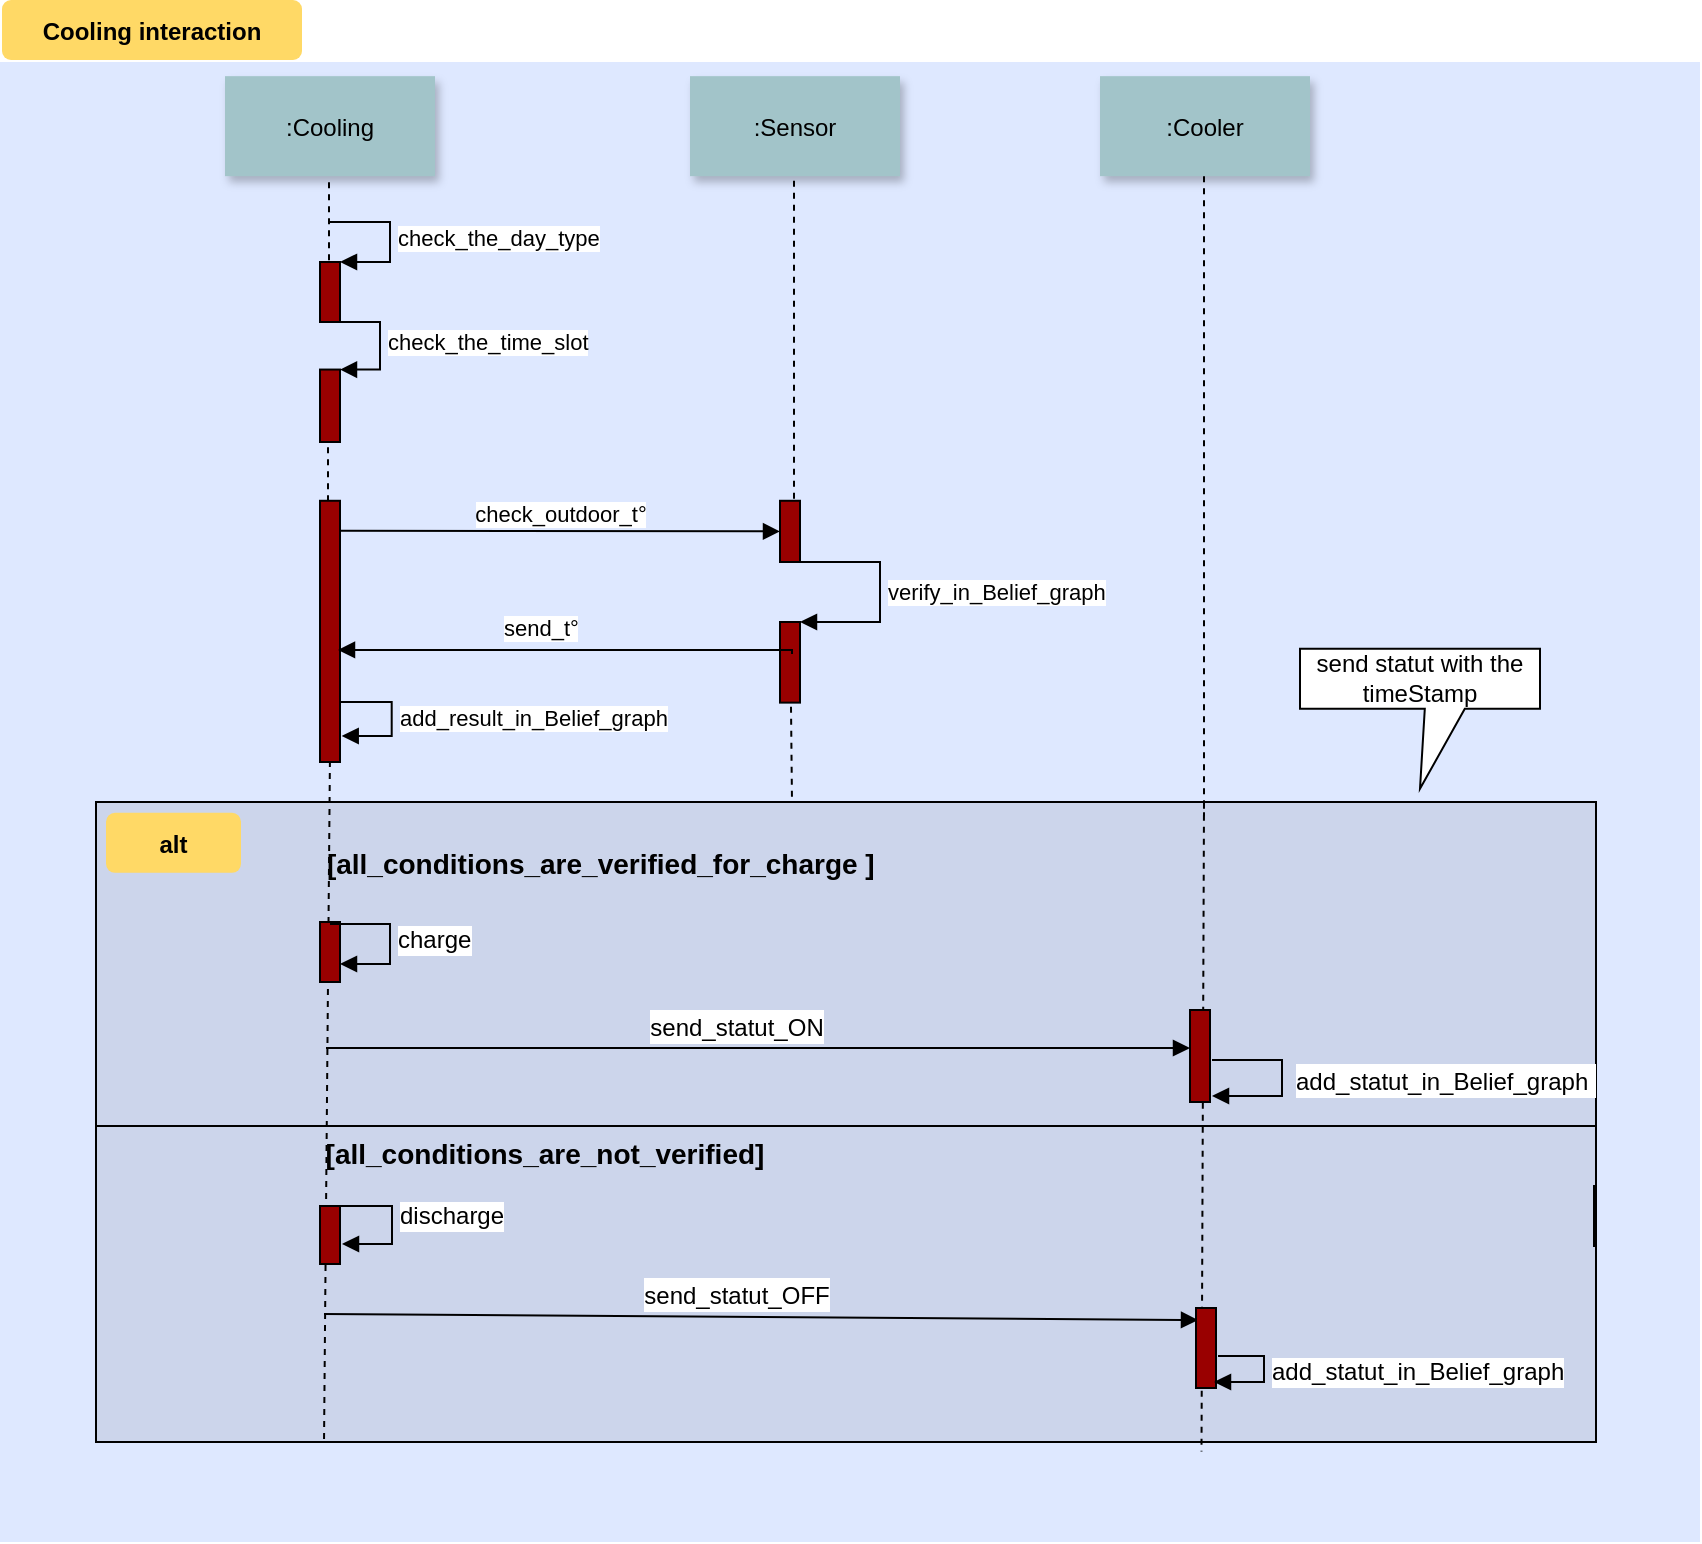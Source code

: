 <mxfile version="20.0.3" type="github" pages="4">
  <diagram name="Page-1" id="9361dd3d-8414-5efd-6122-117bd74ce7a7">
    <mxGraphModel dx="1007" dy="699" grid="1" gridSize="10" guides="1" tooltips="1" connect="1" arrows="1" fold="1" page="0" pageScale="1.5" pageWidth="826" pageHeight="1169" background="none" math="0" shadow="0">
      <root>
        <mxCell id="0" />
        <mxCell id="1" parent="0" />
        <mxCell id="69" value="" style="fillColor=#DEE8FF;strokeColor=none" parent="1" vertex="1">
          <mxGeometry x="40" y="80" width="850" height="740" as="geometry" />
        </mxCell>
        <mxCell id="20" value="" style="fillColor=#CCD5EB" parent="1" vertex="1">
          <mxGeometry x="88" y="450" width="750" height="320" as="geometry" />
        </mxCell>
        <mxCell id="4" value=":Cooling" style="shadow=1;fillColor=#A2C4C9;strokeColor=none" parent="1" vertex="1">
          <mxGeometry x="152.5" y="87.08" width="105" height="50" as="geometry" />
        </mxCell>
        <mxCell id="6" value="" style="fillColor=#990000;strokeColor=#000000;" parent="1" vertex="1">
          <mxGeometry x="430" y="299.39" width="10" height="30.61" as="geometry" />
        </mxCell>
        <mxCell id="7" value=":Sensor" style="shadow=1;fillColor=#A2C4C9;strokeColor=none" parent="1" vertex="1">
          <mxGeometry x="385" y="87.08" width="105" height="50" as="geometry" />
        </mxCell>
        <mxCell id="8" value="" style="edgeStyle=none;endArrow=none;dashed=1" parent="1" edge="1">
          <mxGeometry x="306.335" y="164.39" width="100" height="100" as="geometry">
            <mxPoint x="437" y="139.39" as="sourcePoint" />
            <mxPoint x="437" y="299.39" as="targetPoint" />
            <Array as="points">
              <mxPoint x="437" y="219.39" />
            </Array>
          </mxGeometry>
        </mxCell>
        <mxCell id="15" value=":Cooler" style="shadow=1;fillColor=#A2C4C9;strokeColor=none" parent="1" vertex="1">
          <mxGeometry x="590.004" y="87.08" width="105" height="50" as="geometry" />
        </mxCell>
        <mxCell id="71" value="Cooling interaction" style="rounded=1;fontStyle=1;fillColor=#FFD966;strokeColor=none" parent="1" vertex="1">
          <mxGeometry x="41" y="49" width="150" height="30" as="geometry" />
        </mxCell>
        <mxCell id="KWaYDghVdsMkwN6aYNVy-91" value="" style="html=1;points=[];perimeter=orthogonalPerimeter;strokeColor=#000000;fillColor=#990000;" parent="1" vertex="1">
          <mxGeometry x="200" y="180" width="10" height="30" as="geometry" />
        </mxCell>
        <mxCell id="KWaYDghVdsMkwN6aYNVy-92" value="check_the_day_type" style="edgeStyle=orthogonalEdgeStyle;html=1;align=left;spacingLeft=2;endArrow=block;rounded=0;entryX=1;entryY=0;" parent="1" target="KWaYDghVdsMkwN6aYNVy-91" edge="1">
          <mxGeometry relative="1" as="geometry">
            <mxPoint x="205" y="160" as="sourcePoint" />
            <Array as="points">
              <mxPoint x="205" y="160" />
              <mxPoint x="235" y="160" />
              <mxPoint x="235" y="180" />
            </Array>
          </mxGeometry>
        </mxCell>
        <mxCell id="KWaYDghVdsMkwN6aYNVy-96" value="" style="html=1;points=[];perimeter=orthogonalPerimeter;strokeColor=#000000;fillColor=#990000;" parent="1" vertex="1">
          <mxGeometry x="200" y="233.78" width="10" height="36.22" as="geometry" />
        </mxCell>
        <mxCell id="KWaYDghVdsMkwN6aYNVy-97" value="check_the_time_slot" style="edgeStyle=orthogonalEdgeStyle;html=1;align=left;spacingLeft=2;endArrow=block;rounded=0;entryX=1;entryY=0;fillColor=#990000;" parent="1" target="KWaYDghVdsMkwN6aYNVy-96" edge="1">
          <mxGeometry relative="1" as="geometry">
            <mxPoint x="205" y="210" as="sourcePoint" />
            <Array as="points">
              <mxPoint x="230" y="210" />
              <mxPoint x="230" y="234" />
            </Array>
          </mxGeometry>
        </mxCell>
        <mxCell id="KWaYDghVdsMkwN6aYNVy-99" value="" style="html=1;points=[];perimeter=orthogonalPerimeter;strokeColor=#000000;fillColor=#990000;" parent="1" vertex="1">
          <mxGeometry x="200" y="299.39" width="10" height="130.61" as="geometry" />
        </mxCell>
        <mxCell id="KWaYDghVdsMkwN6aYNVy-100" value="" style="edgeStyle=none;dashed=1;endArrow=none;exitX=0.4;exitY=1.073;exitDx=0;exitDy=0;exitPerimeter=0;" parent="1" source="KWaYDghVdsMkwN6aYNVy-96" target="KWaYDghVdsMkwN6aYNVy-99" edge="1">
          <mxGeometry x="50" y="300" width="100" height="100" as="geometry">
            <mxPoint x="204" y="272.644" as="sourcePoint" />
            <mxPoint x="204.535" y="399.16" as="targetPoint" />
          </mxGeometry>
        </mxCell>
        <mxCell id="KWaYDghVdsMkwN6aYNVy-106" value="check_outdoor_t°" style="html=1;verticalAlign=bottom;endArrow=block;rounded=0;fillColor=#990000;entryX=0;entryY=0.5;entryDx=0;entryDy=0;" parent="1" target="6" edge="1">
          <mxGeometry width="80" relative="1" as="geometry">
            <mxPoint x="210" y="314.39" as="sourcePoint" />
            <mxPoint x="390" y="314" as="targetPoint" />
          </mxGeometry>
        </mxCell>
        <mxCell id="KWaYDghVdsMkwN6aYNVy-110" value="" style="html=1;points=[];perimeter=orthogonalPerimeter;strokeColor=#000000;fillColor=#990000;" parent="1" vertex="1">
          <mxGeometry x="430" y="360" width="10" height="40.31" as="geometry" />
        </mxCell>
        <mxCell id="KWaYDghVdsMkwN6aYNVy-111" value="verify_in_Belief_graph" style="edgeStyle=orthogonalEdgeStyle;html=1;align=left;spacingLeft=2;endArrow=block;rounded=0;entryX=1;entryY=0;fillColor=#990000;" parent="1" target="KWaYDghVdsMkwN6aYNVy-110" edge="1">
          <mxGeometry relative="1" as="geometry">
            <mxPoint x="440" y="330" as="sourcePoint" />
            <Array as="points">
              <mxPoint x="480" y="330" />
              <mxPoint x="480" y="360" />
            </Array>
          </mxGeometry>
        </mxCell>
        <mxCell id="KWaYDghVdsMkwN6aYNVy-112" value="send_t°" style="endArrow=block;endFill=1;html=1;edgeStyle=orthogonalEdgeStyle;align=left;verticalAlign=top;rounded=0;fillColor=#990000;exitX=0.9;exitY=0.397;exitDx=0;exitDy=0;exitPerimeter=0;entryX=1.2;entryY=0.571;entryDx=0;entryDy=0;entryPerimeter=0;" parent="1" edge="1">
          <mxGeometry x="0.293" y="-24" relative="1" as="geometry">
            <mxPoint x="436" y="376.003" as="sourcePoint" />
            <mxPoint x="209" y="373.968" as="targetPoint" />
            <Array as="points">
              <mxPoint x="436" y="374" />
            </Array>
            <mxPoint as="offset" />
          </mxGeometry>
        </mxCell>
        <mxCell id="KWaYDghVdsMkwN6aYNVy-116" value="add_result_in_Belief_graph" style="edgeStyle=orthogonalEdgeStyle;html=1;align=left;spacingLeft=2;endArrow=block;rounded=0;fillColor=#990000;" parent="1" edge="1">
          <mxGeometry relative="1" as="geometry">
            <mxPoint x="210.41" y="400" as="sourcePoint" />
            <Array as="points">
              <mxPoint x="235.85" y="400" />
              <mxPoint x="235.85" y="417" />
            </Array>
            <mxPoint x="210.85" y="417" as="targetPoint" />
          </mxGeometry>
        </mxCell>
        <mxCell id="KWaYDghVdsMkwN6aYNVy-124" value="" style="edgeStyle=none;dashed=1;endArrow=none;startArrow=none;" parent="1" edge="1">
          <mxGeometry x="51.5" y="-19.83" width="100" height="100" as="geometry">
            <mxPoint x="204.5" y="140.17" as="sourcePoint" />
            <mxPoint x="204.5" y="180.17" as="targetPoint" />
          </mxGeometry>
        </mxCell>
        <mxCell id="72" value="alt" style="rounded=1;fontStyle=1;fillColor=#FFD966;strokeColor=none" parent="1" vertex="1">
          <mxGeometry x="93" y="455.39" width="67.5" height="30" as="geometry" />
        </mxCell>
        <mxCell id="KWaYDghVdsMkwN6aYNVy-128" value="&lt;h1&gt;&lt;font style=&quot;font-size: 14px;&quot;&gt;&lt;span style=&quot;white-space: pre;&quot;&gt; &lt;span style=&quot;white-space: pre;&quot;&gt; &lt;/span&gt;&lt;/span&gt;[all_conditions_are_verified_for_charge ]&lt;/font&gt;&lt;/h1&gt;" style="text;html=1;resizable=0;autosize=1;align=center;verticalAlign=middle;points=[];fillColor=none;strokeColor=none;rounded=0;" parent="1" vertex="1">
          <mxGeometry x="156" y="443.39" width="360" height="70" as="geometry" />
        </mxCell>
        <mxCell id="KWaYDghVdsMkwN6aYNVy-134" value="" style="edgeStyle=none;endArrow=none;dashed=1;entryX=0.152;entryY=1.003;entryDx=0;entryDy=0;entryPerimeter=0;" parent="1" target="20" edge="1">
          <mxGeometry x="74.295" y="454.47" width="100" height="100" as="geometry">
            <mxPoint x="204.96" y="429.47" as="sourcePoint" />
            <mxPoint x="205" y="690" as="targetPoint" />
          </mxGeometry>
        </mxCell>
        <mxCell id="KWaYDghVdsMkwN6aYNVy-135" value="" style="edgeStyle=none;endArrow=none;dashed=1;exitX=0.55;exitY=1.05;exitDx=0;exitDy=0;exitPerimeter=0;" parent="1" source="KWaYDghVdsMkwN6aYNVy-110" edge="1">
          <mxGeometry x="271.335" y="420.12" width="100" height="100" as="geometry">
            <mxPoint x="402" y="395.12" as="sourcePoint" />
            <mxPoint x="436" y="450" as="targetPoint" />
          </mxGeometry>
        </mxCell>
        <mxCell id="KWaYDghVdsMkwN6aYNVy-136" value="" style="html=1;verticalAlign=bottom;endArrow=block;rounded=0;fontSize=14;fillColor=#990000;" parent="1" edge="1">
          <mxGeometry width="80" relative="1" as="geometry">
            <mxPoint x="203" y="573" as="sourcePoint" />
            <mxPoint x="635" y="573" as="targetPoint" />
          </mxGeometry>
        </mxCell>
        <mxCell id="KWaYDghVdsMkwN6aYNVy-139" value="&lt;font style=&quot;font-size: 12px;&quot;&gt;send_statut_ON&lt;/font&gt;" style="edgeLabel;html=1;align=center;verticalAlign=middle;resizable=0;points=[];fontSize=14;" parent="KWaYDghVdsMkwN6aYNVy-136" vertex="1" connectable="0">
          <mxGeometry x="-0.682" y="2" relative="1" as="geometry">
            <mxPoint x="136" y="-9" as="offset" />
          </mxGeometry>
        </mxCell>
        <mxCell id="KWaYDghVdsMkwN6aYNVy-137" value="" style="edgeStyle=none;endArrow=none;dashed=1;" parent="1" edge="1">
          <mxGeometry x="498.795" y="159.16" width="100" height="100" as="geometry">
            <mxPoint x="642" y="137.08" as="sourcePoint" />
            <mxPoint x="642" y="457.08" as="targetPoint" />
            <Array as="points">
              <mxPoint x="642" y="297.08" />
              <mxPoint x="642" y="407.08" />
            </Array>
          </mxGeometry>
        </mxCell>
        <mxCell id="KWaYDghVdsMkwN6aYNVy-138" value="" style="edgeStyle=none;endArrow=none;dashed=1;entryX=0.737;entryY=1.015;entryDx=0;entryDy=0;entryPerimeter=0;" parent="1" target="20" edge="1">
          <mxGeometry x="581.488" y="515.39" width="100" height="100" as="geometry">
            <mxPoint x="642" y="450.39" as="sourcePoint" />
            <mxPoint x="642" y="540" as="targetPoint" />
          </mxGeometry>
        </mxCell>
        <mxCell id="KWaYDghVdsMkwN6aYNVy-153" value="" style="endArrow=none;html=1;edgeStyle=orthogonalEdgeStyle;rounded=0;fontSize=12;fillColor=#990000;" parent="1" edge="1">
          <mxGeometry relative="1" as="geometry">
            <mxPoint x="88" y="612" as="sourcePoint" />
            <mxPoint x="838" y="672" as="targetPoint" />
            <Array as="points">
              <mxPoint x="838" y="612" />
              <mxPoint x="838" y="642" />
              <mxPoint x="837" y="642" />
            </Array>
          </mxGeometry>
        </mxCell>
        <mxCell id="KWaYDghVdsMkwN6aYNVy-160" value="&lt;h1&gt;&lt;font style=&quot;font-size: 14px;&quot;&gt;[all_conditions_are_not_verified]&lt;/font&gt;&lt;/h1&gt;" style="text;html=1;resizable=0;autosize=1;align=center;verticalAlign=middle;points=[];fillColor=none;strokeColor=none;rounded=0;fontSize=12;" parent="1" vertex="1">
          <mxGeometry x="192" y="588" width="240" height="70" as="geometry" />
        </mxCell>
        <mxCell id="KWaYDghVdsMkwN6aYNVy-161" value="" style="html=1;verticalAlign=bottom;endArrow=block;rounded=0;fontSize=14;fillColor=#990000;" parent="1" edge="1">
          <mxGeometry width="80" relative="1" as="geometry">
            <mxPoint x="202" y="706" as="sourcePoint" />
            <mxPoint x="639" y="709" as="targetPoint" />
          </mxGeometry>
        </mxCell>
        <mxCell id="KWaYDghVdsMkwN6aYNVy-162" value="&lt;font style=&quot;font-size: 12px;&quot;&gt;send_statut_OFF&lt;/font&gt;" style="edgeLabel;html=1;align=center;verticalAlign=middle;resizable=0;points=[];fontSize=14;" parent="KWaYDghVdsMkwN6aYNVy-161" vertex="1" connectable="0">
          <mxGeometry x="-0.682" y="2" relative="1" as="geometry">
            <mxPoint x="136" y="-9" as="offset" />
          </mxGeometry>
        </mxCell>
        <mxCell id="KWaYDghVdsMkwN6aYNVy-166" value="" style="html=1;points=[];perimeter=orthogonalPerimeter;fontSize=14;strokeColor=#000000;fillColor=#990000;" parent="1" vertex="1">
          <mxGeometry x="635" y="554" width="10" height="46" as="geometry" />
        </mxCell>
        <mxCell id="KWaYDghVdsMkwN6aYNVy-167" value="&lt;font style=&quot;font-size: 12px;&quot;&gt;add_statut_in_Belief_graph&lt;/font&gt;&amp;nbsp;" style="edgeStyle=orthogonalEdgeStyle;html=1;align=left;spacingLeft=2;endArrow=block;rounded=0;entryX=1;entryY=0;fontSize=14;fillColor=#990000;" parent="1" edge="1">
          <mxGeometry x="0.023" y="3" relative="1" as="geometry">
            <mxPoint x="646" y="579" as="sourcePoint" />
            <Array as="points">
              <mxPoint x="681" y="579" />
              <mxPoint x="681" y="597" />
            </Array>
            <mxPoint x="646" y="597" as="targetPoint" />
            <mxPoint as="offset" />
          </mxGeometry>
        </mxCell>
        <mxCell id="KWaYDghVdsMkwN6aYNVy-170" value="" style="html=1;points=[];perimeter=orthogonalPerimeter;fontSize=12;strokeColor=#000000;fillColor=#990000;" parent="1" vertex="1">
          <mxGeometry x="638" y="703" width="10" height="40" as="geometry" />
        </mxCell>
        <mxCell id="KWaYDghVdsMkwN6aYNVy-171" value="add_statut_in_Belief_graph" style="edgeStyle=orthogonalEdgeStyle;html=1;align=left;spacingLeft=2;endArrow=block;rounded=0;entryX=1;entryY=0;fontSize=12;fillColor=#990000;" parent="1" edge="1">
          <mxGeometry relative="1" as="geometry">
            <mxPoint x="649" y="727" as="sourcePoint" />
            <Array as="points">
              <mxPoint x="672" y="727" />
              <mxPoint x="672" y="740" />
            </Array>
            <mxPoint x="647" y="740" as="targetPoint" />
          </mxGeometry>
        </mxCell>
        <mxCell id="a3HRklHgAuPiqRUHubjU-73" value="" style="html=1;points=[];perimeter=orthogonalPerimeter;fillColor=#990000;" parent="1" vertex="1">
          <mxGeometry x="200" y="652" width="10" height="29" as="geometry" />
        </mxCell>
        <mxCell id="a3HRklHgAuPiqRUHubjU-74" value="&lt;font style=&quot;font-size: 12px;&quot;&gt;discharge&lt;/font&gt;" style="edgeStyle=orthogonalEdgeStyle;html=1;align=left;spacingLeft=2;endArrow=block;rounded=0;entryX=1;entryY=0;" parent="1" edge="1">
          <mxGeometry relative="1" as="geometry">
            <mxPoint x="201" y="652" as="sourcePoint" />
            <Array as="points">
              <mxPoint x="211" y="652" />
              <mxPoint x="236" y="652" />
              <mxPoint x="236" y="671" />
            </Array>
            <mxPoint x="211" y="671" as="targetPoint" />
          </mxGeometry>
        </mxCell>
        <mxCell id="a3HRklHgAuPiqRUHubjU-75" value="" style="html=1;points=[];perimeter=orthogonalPerimeter;fillColor=#990000;" parent="1" vertex="1">
          <mxGeometry x="200" y="510" width="10" height="30" as="geometry" />
        </mxCell>
        <mxCell id="a3HRklHgAuPiqRUHubjU-76" value="&lt;font style=&quot;font-size: 12px;&quot;&gt;charge&lt;/font&gt;" style="edgeStyle=orthogonalEdgeStyle;html=1;align=left;spacingLeft=2;endArrow=block;rounded=0;entryX=1;entryY=0;" parent="1" edge="1">
          <mxGeometry relative="1" as="geometry">
            <mxPoint x="205" y="511" as="sourcePoint" />
            <Array as="points">
              <mxPoint x="235" y="511" />
            </Array>
            <mxPoint x="210" y="531" as="targetPoint" />
          </mxGeometry>
        </mxCell>
        <mxCell id="gYqp3dGPUbctehR9Qz2K-74" value="send statut with the timeStamp" style="shape=callout;whiteSpace=wrap;html=1;perimeter=calloutPerimeter;fontSize=12;fillColor=#FFFFFF;size=40;position=0.52;" parent="1" vertex="1">
          <mxGeometry x="690" y="373.39" width="120" height="70" as="geometry" />
        </mxCell>
      </root>
    </mxGraphModel>
  </diagram>
  <diagram id="0Hnkepwca97X6Aeg9WFG" name="Page-2">
    <mxGraphModel dx="1007" dy="699" grid="1" gridSize="10" guides="1" tooltips="1" connect="1" arrows="1" fold="1" page="1" pageScale="1" pageWidth="827" pageHeight="1169" math="0" shadow="0">
      <root>
        <mxCell id="0" />
        <mxCell id="1" parent="0" />
        <mxCell id="5OgemiJRWwcm6Hdpr0hp-1" value="" style="fillColor=#DEE8FF;strokeColor=none" parent="1" vertex="1">
          <mxGeometry x="40" y="80" width="850" height="650" as="geometry" />
        </mxCell>
        <mxCell id="5OgemiJRWwcm6Hdpr0hp-2" value="" style="fillColor=#CCD5EB" parent="1" vertex="1">
          <mxGeometry x="88" y="328" width="752" height="320" as="geometry" />
        </mxCell>
        <mxCell id="5OgemiJRWwcm6Hdpr0hp-3" value=":DHW" style="shadow=1;fillColor=#A2C4C9;strokeColor=none" parent="1" vertex="1">
          <mxGeometry x="152.5" y="87.08" width="105" height="50" as="geometry" />
        </mxCell>
        <mxCell id="5OgemiJRWwcm6Hdpr0hp-7" value=":Heater" style="shadow=1;fillColor=#A2C4C9;strokeColor=none" parent="1" vertex="1">
          <mxGeometry x="590.004" y="87.08" width="105" height="50" as="geometry" />
        </mxCell>
        <mxCell id="5OgemiJRWwcm6Hdpr0hp-8" value="DHW interaction" style="rounded=1;fontStyle=1;fillColor=#FFD966;strokeColor=none" parent="1" vertex="1">
          <mxGeometry x="40" y="50" width="150" height="30" as="geometry" />
        </mxCell>
        <mxCell id="5OgemiJRWwcm6Hdpr0hp-9" value="" style="html=1;points=[];perimeter=orthogonalPerimeter;strokeColor=#000000;fillColor=#990000;" parent="1" vertex="1">
          <mxGeometry x="200" y="180" width="10" height="30" as="geometry" />
        </mxCell>
        <mxCell id="5OgemiJRWwcm6Hdpr0hp-10" value="check_the_day_type" style="edgeStyle=orthogonalEdgeStyle;html=1;align=left;spacingLeft=2;endArrow=block;rounded=0;entryX=1;entryY=0;" parent="1" target="5OgemiJRWwcm6Hdpr0hp-9" edge="1">
          <mxGeometry relative="1" as="geometry">
            <mxPoint x="205" y="160" as="sourcePoint" />
            <Array as="points">
              <mxPoint x="205" y="160" />
              <mxPoint x="235" y="160" />
              <mxPoint x="235" y="180" />
            </Array>
          </mxGeometry>
        </mxCell>
        <mxCell id="5OgemiJRWwcm6Hdpr0hp-11" value="" style="html=1;points=[];perimeter=orthogonalPerimeter;strokeColor=#000000;fillColor=#990000;" parent="1" vertex="1">
          <mxGeometry x="200" y="233.78" width="10" height="36.22" as="geometry" />
        </mxCell>
        <mxCell id="5OgemiJRWwcm6Hdpr0hp-12" value="check_the_time_slot" style="edgeStyle=orthogonalEdgeStyle;html=1;align=left;spacingLeft=2;endArrow=block;rounded=0;entryX=1;entryY=0;fillColor=#990000;" parent="1" target="5OgemiJRWwcm6Hdpr0hp-11" edge="1">
          <mxGeometry relative="1" as="geometry">
            <mxPoint x="205" y="210" as="sourcePoint" />
            <Array as="points">
              <mxPoint x="230" y="210" />
              <mxPoint x="230" y="234" />
            </Array>
          </mxGeometry>
        </mxCell>
        <mxCell id="5OgemiJRWwcm6Hdpr0hp-14" value="" style="edgeStyle=none;dashed=1;endArrow=none;exitX=0.4;exitY=1.073;exitDx=0;exitDy=0;exitPerimeter=0;" parent="1" edge="1">
          <mxGeometry x="51" y="300" width="100" height="100" as="geometry">
            <mxPoint x="205" y="272.644" as="sourcePoint" />
            <mxPoint x="205" y="430" as="targetPoint" />
          </mxGeometry>
        </mxCell>
        <mxCell id="5OgemiJRWwcm6Hdpr0hp-20" value="" style="edgeStyle=none;dashed=1;endArrow=none;startArrow=none;" parent="1" edge="1">
          <mxGeometry x="51.5" y="-19.83" width="100" height="100" as="geometry">
            <mxPoint x="204.5" y="140.17" as="sourcePoint" />
            <mxPoint x="204.5" y="180.17" as="targetPoint" />
          </mxGeometry>
        </mxCell>
        <mxCell id="5OgemiJRWwcm6Hdpr0hp-21" value="alt" style="rounded=1;fontStyle=1;fillColor=#FFD966;strokeColor=none" parent="1" vertex="1">
          <mxGeometry x="93" y="337.39" width="67.5" height="30" as="geometry" />
        </mxCell>
        <mxCell id="5OgemiJRWwcm6Hdpr0hp-22" value="&lt;h1&gt;&lt;font style=&quot;font-size: 14px;&quot;&gt;&lt;span style=&quot;white-space: pre;&quot;&gt; &lt;span style=&quot;white-space: pre;&quot;&gt; &lt;/span&gt;&lt;/span&gt;[all_conditions_are_verified_for_charge ]&lt;/font&gt;&lt;/h1&gt;" style="text;html=1;resizable=0;autosize=1;align=center;verticalAlign=middle;points=[];fillColor=none;strokeColor=none;rounded=0;" parent="1" vertex="1">
          <mxGeometry x="157" y="311.39" width="360" height="70" as="geometry" />
        </mxCell>
        <mxCell id="5OgemiJRWwcm6Hdpr0hp-23" value="" style="edgeStyle=none;endArrow=none;dashed=1;entryX=0.152;entryY=1.003;entryDx=0;entryDy=0;entryPerimeter=0;" parent="1" target="5OgemiJRWwcm6Hdpr0hp-2" edge="1">
          <mxGeometry x="74.295" y="454.47" width="100" height="100" as="geometry">
            <mxPoint x="204.96" y="429.47" as="sourcePoint" />
            <mxPoint x="205" y="690" as="targetPoint" />
          </mxGeometry>
        </mxCell>
        <mxCell id="5OgemiJRWwcm6Hdpr0hp-25" value="" style="html=1;verticalAlign=bottom;endArrow=block;rounded=0;fontSize=14;fillColor=#990000;" parent="1" edge="1">
          <mxGeometry width="80" relative="1" as="geometry">
            <mxPoint x="205" y="433" as="sourcePoint" />
            <mxPoint x="637" y="433" as="targetPoint" />
          </mxGeometry>
        </mxCell>
        <mxCell id="5OgemiJRWwcm6Hdpr0hp-26" value="&lt;font style=&quot;font-size: 12px;&quot;&gt;send_statut_ON&lt;/font&gt;" style="edgeLabel;html=1;align=center;verticalAlign=middle;resizable=0;points=[];fontSize=14;" parent="5OgemiJRWwcm6Hdpr0hp-25" vertex="1" connectable="0">
          <mxGeometry x="-0.682" y="2" relative="1" as="geometry">
            <mxPoint x="136" y="-9" as="offset" />
          </mxGeometry>
        </mxCell>
        <mxCell id="5OgemiJRWwcm6Hdpr0hp-27" value="" style="edgeStyle=none;endArrow=none;dashed=1;" parent="1" edge="1">
          <mxGeometry x="498.795" y="159.16" width="100" height="100" as="geometry">
            <mxPoint x="642" y="137.08" as="sourcePoint" />
            <mxPoint x="642" y="457.08" as="targetPoint" />
            <Array as="points">
              <mxPoint x="642" y="297.08" />
              <mxPoint x="642" y="407.08" />
            </Array>
          </mxGeometry>
        </mxCell>
        <mxCell id="5OgemiJRWwcm6Hdpr0hp-28" value="" style="edgeStyle=none;endArrow=none;dashed=1;" parent="1" edge="1">
          <mxGeometry x="581.488" y="515.39" width="100" height="100" as="geometry">
            <mxPoint x="642" y="450.39" as="sourcePoint" />
            <mxPoint x="642" y="650" as="targetPoint" />
          </mxGeometry>
        </mxCell>
        <mxCell id="5OgemiJRWwcm6Hdpr0hp-29" value="" style="endArrow=none;html=1;edgeStyle=orthogonalEdgeStyle;rounded=0;fontSize=12;fillColor=#990000;" parent="1" edge="1">
          <mxGeometry relative="1" as="geometry">
            <mxPoint x="90" y="502" as="sourcePoint" />
            <mxPoint x="840" y="562" as="targetPoint" />
            <Array as="points">
              <mxPoint x="840" y="502" />
              <mxPoint x="840" y="532" />
              <mxPoint x="839" y="532" />
            </Array>
          </mxGeometry>
        </mxCell>
        <mxCell id="5OgemiJRWwcm6Hdpr0hp-30" value="&lt;h1&gt;&lt;font style=&quot;font-size: 14px;&quot;&gt;[all_conditions_are_not_verified]&lt;/font&gt;&lt;/h1&gt;" style="text;html=1;resizable=0;autosize=1;align=center;verticalAlign=middle;points=[];fillColor=none;strokeColor=none;rounded=0;fontSize=12;" parent="1" vertex="1">
          <mxGeometry x="192" y="481" width="240" height="70" as="geometry" />
        </mxCell>
        <mxCell id="5OgemiJRWwcm6Hdpr0hp-31" value="" style="html=1;verticalAlign=bottom;endArrow=block;rounded=0;fontSize=14;fillColor=#990000;" parent="1" edge="1">
          <mxGeometry width="80" relative="1" as="geometry">
            <mxPoint x="202" y="592" as="sourcePoint" />
            <mxPoint x="639" y="595" as="targetPoint" />
          </mxGeometry>
        </mxCell>
        <mxCell id="5OgemiJRWwcm6Hdpr0hp-32" value="&lt;font style=&quot;font-size: 12px;&quot;&gt;send_statut_OFF&lt;/font&gt;" style="edgeLabel;html=1;align=center;verticalAlign=middle;resizable=0;points=[];fontSize=14;" parent="5OgemiJRWwcm6Hdpr0hp-31" vertex="1" connectable="0">
          <mxGeometry x="-0.682" y="2" relative="1" as="geometry">
            <mxPoint x="136" y="-9" as="offset" />
          </mxGeometry>
        </mxCell>
        <mxCell id="5OgemiJRWwcm6Hdpr0hp-33" value="" style="html=1;points=[];perimeter=orthogonalPerimeter;fontSize=14;strokeColor=#000000;fillColor=#990000;" parent="1" vertex="1">
          <mxGeometry x="637" y="421" width="10" height="46" as="geometry" />
        </mxCell>
        <mxCell id="5OgemiJRWwcm6Hdpr0hp-34" value="&lt;font style=&quot;font-size: 12px;&quot;&gt;add_statut_in_Belief_graph&lt;/font&gt;&amp;nbsp;" style="edgeStyle=orthogonalEdgeStyle;html=1;align=left;spacingLeft=2;endArrow=block;rounded=0;entryX=1;entryY=0;fontSize=14;fillColor=#990000;" parent="1" edge="1">
          <mxGeometry x="0.023" y="3" relative="1" as="geometry">
            <mxPoint x="646" y="446" as="sourcePoint" />
            <Array as="points">
              <mxPoint x="681" y="446" />
              <mxPoint x="681" y="464" />
            </Array>
            <mxPoint x="646" y="464" as="targetPoint" />
            <mxPoint as="offset" />
          </mxGeometry>
        </mxCell>
        <mxCell id="5OgemiJRWwcm6Hdpr0hp-35" value="" style="html=1;points=[];perimeter=orthogonalPerimeter;fontSize=12;strokeColor=#000000;fillColor=#990000;" parent="1" vertex="1">
          <mxGeometry x="638" y="581" width="10" height="40" as="geometry" />
        </mxCell>
        <mxCell id="5OgemiJRWwcm6Hdpr0hp-36" value="add_statut_in_Belief_graph" style="edgeStyle=orthogonalEdgeStyle;html=1;align=left;spacingLeft=2;endArrow=block;rounded=0;entryX=1;entryY=0;fontSize=12;fillColor=#990000;" parent="1" edge="1">
          <mxGeometry relative="1" as="geometry">
            <mxPoint x="649" y="606" as="sourcePoint" />
            <Array as="points">
              <mxPoint x="672" y="606" />
              <mxPoint x="672" y="619" />
            </Array>
            <mxPoint x="647" y="619" as="targetPoint" />
          </mxGeometry>
        </mxCell>
        <mxCell id="5OgemiJRWwcm6Hdpr0hp-37" value="" style="html=1;points=[];perimeter=orthogonalPerimeter;fillColor=#990000;" parent="1" vertex="1">
          <mxGeometry x="200" y="546" width="10" height="29" as="geometry" />
        </mxCell>
        <mxCell id="5OgemiJRWwcm6Hdpr0hp-38" value="&lt;font style=&quot;font-size: 12px;&quot;&gt;discharge&lt;/font&gt;" style="edgeStyle=orthogonalEdgeStyle;html=1;align=left;spacingLeft=2;endArrow=block;rounded=0;entryX=1;entryY=0;" parent="1" edge="1">
          <mxGeometry relative="1" as="geometry">
            <mxPoint x="201" y="546" as="sourcePoint" />
            <Array as="points">
              <mxPoint x="211" y="546" />
              <mxPoint x="236" y="546" />
              <mxPoint x="236" y="565" />
            </Array>
            <mxPoint x="211" y="565" as="targetPoint" />
          </mxGeometry>
        </mxCell>
        <mxCell id="5OgemiJRWwcm6Hdpr0hp-39" value="" style="html=1;points=[];perimeter=orthogonalPerimeter;fillColor=#990000;" parent="1" vertex="1">
          <mxGeometry x="200" y="377" width="10" height="30" as="geometry" />
        </mxCell>
        <mxCell id="5OgemiJRWwcm6Hdpr0hp-40" value="&lt;font style=&quot;font-size: 12px;&quot;&gt;charge&lt;/font&gt;" style="edgeStyle=orthogonalEdgeStyle;html=1;align=left;spacingLeft=2;endArrow=block;rounded=0;entryX=1;entryY=0;" parent="1" edge="1">
          <mxGeometry relative="1" as="geometry">
            <mxPoint x="205" y="377" as="sourcePoint" />
            <Array as="points">
              <mxPoint x="235" y="377" />
            </Array>
            <mxPoint x="210" y="397" as="targetPoint" />
          </mxGeometry>
        </mxCell>
        <mxCell id="TCTStluP6K_yQyGyzVh--1" value="send statut with the timeStamp" style="shape=callout;whiteSpace=wrap;html=1;perimeter=calloutPerimeter;fontSize=12;fillColor=#FFFFFF;size=40;position=0.52;" parent="1" vertex="1">
          <mxGeometry x="695" y="258" width="125" height="70" as="geometry" />
        </mxCell>
      </root>
    </mxGraphModel>
  </diagram>
  <diagram id="4yh84ayIvZUvWcjXpOY2" name="Page-3">
    <mxGraphModel dx="1007" dy="699" grid="1" gridSize="10" guides="1" tooltips="1" connect="1" arrows="1" fold="1" page="1" pageScale="1" pageWidth="827" pageHeight="1169" math="0" shadow="0">
      <root>
        <mxCell id="0" />
        <mxCell id="1" parent="0" />
        <mxCell id="c-RM-tAHRf-GxuLEvtzX-1" value="" style="fillColor=#DEE8FF;strokeColor=none" parent="1" vertex="1">
          <mxGeometry x="40" y="80" width="850" height="650" as="geometry" />
        </mxCell>
        <mxCell id="c-RM-tAHRf-GxuLEvtzX-2" value="" style="fillColor=#CCD5EB" parent="1" vertex="1">
          <mxGeometry x="88" y="328" width="752" height="320" as="geometry" />
        </mxCell>
        <mxCell id="c-RM-tAHRf-GxuLEvtzX-3" value=":Electricity storage" style="shadow=1;fillColor=#A2C4C9;strokeColor=none" parent="1" vertex="1">
          <mxGeometry x="146.25" y="87.08" width="117.5" height="50" as="geometry" />
        </mxCell>
        <mxCell id="c-RM-tAHRf-GxuLEvtzX-4" value=":Batterie" style="shadow=1;fillColor=#A2C4C9;strokeColor=none" parent="1" vertex="1">
          <mxGeometry x="590.004" y="87.08" width="105" height="50" as="geometry" />
        </mxCell>
        <mxCell id="c-RM-tAHRf-GxuLEvtzX-5" value="Electricity storage  interaction" style="rounded=1;fontStyle=1;fillColor=#FFD966;strokeColor=none" parent="1" vertex="1">
          <mxGeometry x="41" y="49" width="179" height="30" as="geometry" />
        </mxCell>
        <mxCell id="c-RM-tAHRf-GxuLEvtzX-6" value="" style="html=1;points=[];perimeter=orthogonalPerimeter;strokeColor=#000000;fillColor=#990000;" parent="1" vertex="1">
          <mxGeometry x="200" y="180" width="10" height="30" as="geometry" />
        </mxCell>
        <mxCell id="c-RM-tAHRf-GxuLEvtzX-7" value="check_the_day_type" style="edgeStyle=orthogonalEdgeStyle;html=1;align=left;spacingLeft=2;endArrow=block;rounded=0;entryX=1;entryY=0;" parent="1" target="c-RM-tAHRf-GxuLEvtzX-6" edge="1">
          <mxGeometry relative="1" as="geometry">
            <mxPoint x="205" y="160" as="sourcePoint" />
            <Array as="points">
              <mxPoint x="205" y="160" />
              <mxPoint x="235" y="160" />
              <mxPoint x="235" y="180" />
            </Array>
          </mxGeometry>
        </mxCell>
        <mxCell id="c-RM-tAHRf-GxuLEvtzX-8" value="" style="html=1;points=[];perimeter=orthogonalPerimeter;strokeColor=#000000;fillColor=#990000;" parent="1" vertex="1">
          <mxGeometry x="200" y="233.78" width="10" height="36.22" as="geometry" />
        </mxCell>
        <mxCell id="c-RM-tAHRf-GxuLEvtzX-9" value="check_the_time_slot" style="edgeStyle=orthogonalEdgeStyle;html=1;align=left;spacingLeft=2;endArrow=block;rounded=0;entryX=1;entryY=0;fillColor=#990000;" parent="1" target="c-RM-tAHRf-GxuLEvtzX-8" edge="1">
          <mxGeometry relative="1" as="geometry">
            <mxPoint x="205" y="210" as="sourcePoint" />
            <Array as="points">
              <mxPoint x="230" y="210" />
              <mxPoint x="230" y="234" />
            </Array>
          </mxGeometry>
        </mxCell>
        <mxCell id="c-RM-tAHRf-GxuLEvtzX-10" value="" style="edgeStyle=none;dashed=1;endArrow=none;exitX=0.4;exitY=1.073;exitDx=0;exitDy=0;exitPerimeter=0;" parent="1" edge="1">
          <mxGeometry x="51" y="300" width="100" height="100" as="geometry">
            <mxPoint x="205" y="272.644" as="sourcePoint" />
            <mxPoint x="205" y="430" as="targetPoint" />
          </mxGeometry>
        </mxCell>
        <mxCell id="c-RM-tAHRf-GxuLEvtzX-11" value="" style="edgeStyle=none;dashed=1;endArrow=none;startArrow=none;" parent="1" edge="1">
          <mxGeometry x="51.5" y="-19.83" width="100" height="100" as="geometry">
            <mxPoint x="204.5" y="140.17" as="sourcePoint" />
            <mxPoint x="204.5" y="180.17" as="targetPoint" />
          </mxGeometry>
        </mxCell>
        <mxCell id="c-RM-tAHRf-GxuLEvtzX-12" value="alt" style="rounded=1;fontStyle=1;fillColor=#FFD966;strokeColor=none" parent="1" vertex="1">
          <mxGeometry x="93" y="337.39" width="67.5" height="30" as="geometry" />
        </mxCell>
        <mxCell id="c-RM-tAHRf-GxuLEvtzX-13" value="&lt;h1&gt;&lt;font style=&quot;font-size: 14px;&quot;&gt;&lt;span style=&quot;white-space: pre;&quot;&gt; &lt;span style=&quot;white-space: pre;&quot;&gt; &lt;/span&gt;&lt;/span&gt;[all_conditions_are_verified_for_charge ]&lt;/font&gt;&lt;/h1&gt;" style="text;html=1;resizable=0;autosize=1;align=center;verticalAlign=middle;points=[];fillColor=none;strokeColor=none;rounded=0;" parent="1" vertex="1">
          <mxGeometry x="157" y="311.39" width="360" height="70" as="geometry" />
        </mxCell>
        <mxCell id="c-RM-tAHRf-GxuLEvtzX-14" value="" style="edgeStyle=none;endArrow=none;dashed=1;entryX=0.152;entryY=1.003;entryDx=0;entryDy=0;entryPerimeter=0;" parent="1" target="c-RM-tAHRf-GxuLEvtzX-2" edge="1">
          <mxGeometry x="74.295" y="454.47" width="100" height="100" as="geometry">
            <mxPoint x="204.96" y="429.47" as="sourcePoint" />
            <mxPoint x="205" y="690" as="targetPoint" />
          </mxGeometry>
        </mxCell>
        <mxCell id="c-RM-tAHRf-GxuLEvtzX-15" value="" style="html=1;verticalAlign=bottom;endArrow=block;rounded=0;fontSize=14;fillColor=#990000;" parent="1" edge="1">
          <mxGeometry width="80" relative="1" as="geometry">
            <mxPoint x="205" y="433" as="sourcePoint" />
            <mxPoint x="637" y="433" as="targetPoint" />
          </mxGeometry>
        </mxCell>
        <mxCell id="c-RM-tAHRf-GxuLEvtzX-16" value="&lt;font style=&quot;font-size: 12px;&quot;&gt;send_statut_ON&lt;/font&gt;" style="edgeLabel;html=1;align=center;verticalAlign=middle;resizable=0;points=[];fontSize=14;" parent="c-RM-tAHRf-GxuLEvtzX-15" vertex="1" connectable="0">
          <mxGeometry x="-0.682" y="2" relative="1" as="geometry">
            <mxPoint x="136" y="-9" as="offset" />
          </mxGeometry>
        </mxCell>
        <mxCell id="c-RM-tAHRf-GxuLEvtzX-17" value="" style="edgeStyle=none;endArrow=none;dashed=1;" parent="1" edge="1">
          <mxGeometry x="498.795" y="159.16" width="100" height="100" as="geometry">
            <mxPoint x="642" y="137.08" as="sourcePoint" />
            <mxPoint x="642" y="457.08" as="targetPoint" />
            <Array as="points">
              <mxPoint x="642" y="297.08" />
              <mxPoint x="642" y="407.08" />
            </Array>
          </mxGeometry>
        </mxCell>
        <mxCell id="c-RM-tAHRf-GxuLEvtzX-18" value="" style="edgeStyle=none;endArrow=none;dashed=1;" parent="1" edge="1">
          <mxGeometry x="581.488" y="515.39" width="100" height="100" as="geometry">
            <mxPoint x="642" y="450.39" as="sourcePoint" />
            <mxPoint x="642" y="650" as="targetPoint" />
          </mxGeometry>
        </mxCell>
        <mxCell id="c-RM-tAHRf-GxuLEvtzX-19" value="" style="endArrow=none;html=1;edgeStyle=orthogonalEdgeStyle;rounded=0;fontSize=12;fillColor=#990000;" parent="1" edge="1">
          <mxGeometry relative="1" as="geometry">
            <mxPoint x="90" y="502" as="sourcePoint" />
            <mxPoint x="840" y="562" as="targetPoint" />
            <Array as="points">
              <mxPoint x="840" y="502" />
              <mxPoint x="840" y="532" />
              <mxPoint x="839" y="532" />
            </Array>
          </mxGeometry>
        </mxCell>
        <mxCell id="c-RM-tAHRf-GxuLEvtzX-20" value="&lt;h1&gt;&lt;font style=&quot;font-size: 14px;&quot;&gt;[all_conditions_are_not_verified]&lt;/font&gt;&lt;/h1&gt;" style="text;html=1;resizable=0;autosize=1;align=center;verticalAlign=middle;points=[];fillColor=none;strokeColor=none;rounded=0;fontSize=12;" parent="1" vertex="1">
          <mxGeometry x="192" y="481" width="240" height="70" as="geometry" />
        </mxCell>
        <mxCell id="c-RM-tAHRf-GxuLEvtzX-21" value="" style="html=1;verticalAlign=bottom;endArrow=block;rounded=0;fontSize=14;fillColor=#990000;" parent="1" edge="1">
          <mxGeometry width="80" relative="1" as="geometry">
            <mxPoint x="202" y="592" as="sourcePoint" />
            <mxPoint x="639" y="595" as="targetPoint" />
          </mxGeometry>
        </mxCell>
        <mxCell id="c-RM-tAHRf-GxuLEvtzX-22" value="&lt;font style=&quot;font-size: 12px;&quot;&gt;send_statut_OFF&lt;/font&gt;" style="edgeLabel;html=1;align=center;verticalAlign=middle;resizable=0;points=[];fontSize=14;" parent="c-RM-tAHRf-GxuLEvtzX-21" vertex="1" connectable="0">
          <mxGeometry x="-0.682" y="2" relative="1" as="geometry">
            <mxPoint x="136" y="-9" as="offset" />
          </mxGeometry>
        </mxCell>
        <mxCell id="c-RM-tAHRf-GxuLEvtzX-23" value="" style="html=1;points=[];perimeter=orthogonalPerimeter;fontSize=14;strokeColor=#000000;fillColor=#990000;" parent="1" vertex="1">
          <mxGeometry x="637" y="421" width="10" height="46" as="geometry" />
        </mxCell>
        <mxCell id="c-RM-tAHRf-GxuLEvtzX-24" value="&lt;font style=&quot;font-size: 12px;&quot;&gt;add_statut_in_Belief_graph&lt;/font&gt;&amp;nbsp;" style="edgeStyle=orthogonalEdgeStyle;html=1;align=left;spacingLeft=2;endArrow=block;rounded=0;entryX=1;entryY=0;fontSize=14;fillColor=#990000;" parent="1" edge="1">
          <mxGeometry x="0.023" y="3" relative="1" as="geometry">
            <mxPoint x="646" y="446" as="sourcePoint" />
            <Array as="points">
              <mxPoint x="681" y="446" />
              <mxPoint x="681" y="464" />
            </Array>
            <mxPoint x="646" y="464" as="targetPoint" />
            <mxPoint as="offset" />
          </mxGeometry>
        </mxCell>
        <mxCell id="c-RM-tAHRf-GxuLEvtzX-25" value="" style="html=1;points=[];perimeter=orthogonalPerimeter;fontSize=12;strokeColor=#000000;fillColor=#990000;" parent="1" vertex="1">
          <mxGeometry x="638" y="581" width="10" height="40" as="geometry" />
        </mxCell>
        <mxCell id="c-RM-tAHRf-GxuLEvtzX-26" value="add_statut_in_Belief_graph" style="edgeStyle=orthogonalEdgeStyle;html=1;align=left;spacingLeft=2;endArrow=block;rounded=0;entryX=1;entryY=0;fontSize=12;fillColor=#990000;" parent="1" edge="1">
          <mxGeometry relative="1" as="geometry">
            <mxPoint x="649" y="606" as="sourcePoint" />
            <Array as="points">
              <mxPoint x="672" y="606" />
              <mxPoint x="672" y="619" />
            </Array>
            <mxPoint x="647" y="619" as="targetPoint" />
          </mxGeometry>
        </mxCell>
        <mxCell id="c-RM-tAHRf-GxuLEvtzX-27" value="" style="html=1;points=[];perimeter=orthogonalPerimeter;fillColor=#990000;" parent="1" vertex="1">
          <mxGeometry x="200" y="546" width="10" height="29" as="geometry" />
        </mxCell>
        <mxCell id="c-RM-tAHRf-GxuLEvtzX-28" value="&lt;font style=&quot;font-size: 12px;&quot;&gt;discharge&lt;/font&gt;" style="edgeStyle=orthogonalEdgeStyle;html=1;align=left;spacingLeft=2;endArrow=block;rounded=0;entryX=1;entryY=0;" parent="1" edge="1">
          <mxGeometry relative="1" as="geometry">
            <mxPoint x="201" y="546" as="sourcePoint" />
            <Array as="points">
              <mxPoint x="211" y="546" />
              <mxPoint x="236" y="546" />
              <mxPoint x="236" y="565" />
            </Array>
            <mxPoint x="211" y="565" as="targetPoint" />
          </mxGeometry>
        </mxCell>
        <mxCell id="c-RM-tAHRf-GxuLEvtzX-29" value="" style="html=1;points=[];perimeter=orthogonalPerimeter;fillColor=#990000;" parent="1" vertex="1">
          <mxGeometry x="200" y="377" width="10" height="30" as="geometry" />
        </mxCell>
        <mxCell id="c-RM-tAHRf-GxuLEvtzX-30" value="&lt;font style=&quot;font-size: 12px;&quot;&gt;charge&lt;/font&gt;" style="edgeStyle=orthogonalEdgeStyle;html=1;align=left;spacingLeft=2;endArrow=block;rounded=0;entryX=1;entryY=0;" parent="1" edge="1">
          <mxGeometry relative="1" as="geometry">
            <mxPoint x="205" y="377" as="sourcePoint" />
            <Array as="points">
              <mxPoint x="235" y="377" />
            </Array>
            <mxPoint x="210" y="397" as="targetPoint" />
          </mxGeometry>
        </mxCell>
        <mxCell id="bN1FXoAWhtlngv9hkx2L-1" value="send statut with the timeStamp" style="shape=callout;whiteSpace=wrap;html=1;perimeter=calloutPerimeter;fontSize=12;fillColor=#FFFFFF;size=40;position=0.52;" parent="1" vertex="1">
          <mxGeometry x="707" y="258" width="120" height="70" as="geometry" />
        </mxCell>
      </root>
    </mxGraphModel>
  </diagram>
  <diagram id="C9sDLvsd9lR9OQKlUK9_" name="Page-4">
    <mxGraphModel dx="1007" dy="699" grid="1" gridSize="10" guides="1" tooltips="1" connect="1" arrows="1" fold="1" page="1" pageScale="1" pageWidth="827" pageHeight="1169" math="0" shadow="0">
      <root>
        <mxCell id="0" />
        <mxCell id="1" parent="0" />
        <mxCell id="tjDxbB9_1_XbaKRjjOOT-1" value="" style="whiteSpace=wrap;html=1;aspect=fixed;" vertex="1" parent="1">
          <mxGeometry x="149" y="40" width="530" height="530" as="geometry" />
        </mxCell>
        <mxCell id="tjDxbB9_1_XbaKRjjOOT-2" value="Actor" style="shape=umlActor;verticalLabelPosition=bottom;verticalAlign=top;html=1;" vertex="1" parent="1">
          <mxGeometry x="730" y="70" width="30" height="60" as="geometry" />
        </mxCell>
        <mxCell id="tjDxbB9_1_XbaKRjjOOT-3" value="Actor" style="shape=umlActor;verticalLabelPosition=bottom;verticalAlign=top;html=1;" vertex="1" parent="1">
          <mxGeometry x="50" y="480" width="30" height="60" as="geometry" />
        </mxCell>
        <mxCell id="tjDxbB9_1_XbaKRjjOOT-4" value="Actor" style="shape=umlActor;verticalLabelPosition=bottom;verticalAlign=top;html=1;" vertex="1" parent="1">
          <mxGeometry x="50" y="275" width="30" height="60" as="geometry" />
        </mxCell>
        <mxCell id="tjDxbB9_1_XbaKRjjOOT-5" value="Actor" style="shape=umlActor;verticalLabelPosition=bottom;verticalAlign=top;html=1;" vertex="1" parent="1">
          <mxGeometry x="50" y="60" width="30" height="60" as="geometry" />
        </mxCell>
        <mxCell id="tjDxbB9_1_XbaKRjjOOT-6" value="" style="ellipse;whiteSpace=wrap;html=1;" vertex="1" parent="1">
          <mxGeometry x="230" y="60" width="150" height="60" as="geometry" />
        </mxCell>
        <mxCell id="tjDxbB9_1_XbaKRjjOOT-7" value="" style="ellipse;whiteSpace=wrap;html=1;" vertex="1" parent="1">
          <mxGeometry x="400" y="240" width="150" height="60" as="geometry" />
        </mxCell>
        <mxCell id="tjDxbB9_1_XbaKRjjOOT-8" value="" style="ellipse;whiteSpace=wrap;html=1;" vertex="1" parent="1">
          <mxGeometry x="480" y="430" width="150" height="60" as="geometry" />
        </mxCell>
        <mxCell id="tjDxbB9_1_XbaKRjjOOT-9" value="" style="ellipse;whiteSpace=wrap;html=1;" vertex="1" parent="1">
          <mxGeometry x="490" y="80" width="150" height="60" as="geometry" />
        </mxCell>
        <mxCell id="tjDxbB9_1_XbaKRjjOOT-10" value="" style="ellipse;whiteSpace=wrap;html=1;" vertex="1" parent="1">
          <mxGeometry x="250" y="290" width="150" height="60" as="geometry" />
        </mxCell>
      </root>
    </mxGraphModel>
  </diagram>
</mxfile>
